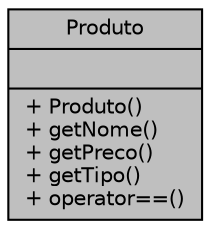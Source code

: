 digraph "Produto"
{
 // LATEX_PDF_SIZE
  edge [fontname="Helvetica",fontsize="10",labelfontname="Helvetica",labelfontsize="10"];
  node [fontname="Helvetica",fontsize="10",shape=record];
  Node1 [label="{Produto\n||+ Produto()\l+ getNome()\l+ getPreco()\l+ getTipo()\l+ operator==()\l}",height=0.2,width=0.4,color="black", fillcolor="grey75", style="filled", fontcolor="black",tooltip=" "];
}
